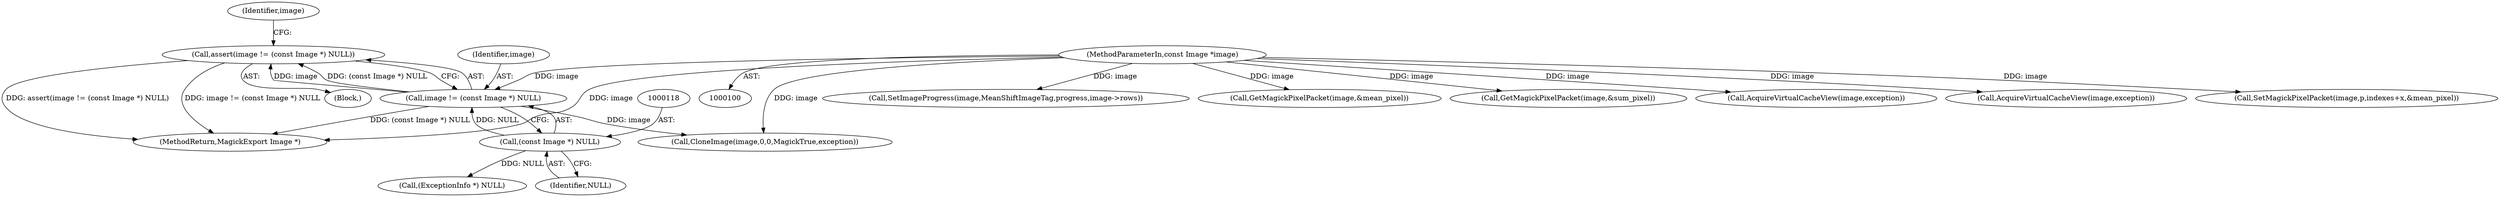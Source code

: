 digraph "0_ImageMagick6_b522d2d857d2f75b659936b59b0da9df1682c256@API" {
"1000114" [label="(Call,assert(image != (const Image *) NULL))"];
"1000115" [label="(Call,image != (const Image *) NULL)"];
"1000101" [label="(MethodParameterIn,const Image *image)"];
"1000117" [label="(Call,(const Image *) NULL)"];
"1000777" [label="(Call,SetImageProgress(image,MeanShiftImageTag,progress,image->rows))"];
"1000144" [label="(Call,(ExceptionInfo *) NULL)"];
"1000298" [label="(Call,GetMagickPixelPacket(image,&mean_pixel))"];
"1000106" [label="(Block,)"];
"1000350" [label="(Call,GetMagickPixelPacket(image,&sum_pixel))"];
"1000117" [label="(Call,(const Image *) NULL)"];
"1000205" [label="(Call,AcquireVirtualCacheView(image,exception))"];
"1000805" [label="(MethodReturn,MagickExport Image *)"];
"1000200" [label="(Call,AcquireVirtualCacheView(image,exception))"];
"1000302" [label="(Call,SetMagickPixelPacket(image,p,indexes+x,&mean_pixel))"];
"1000123" [label="(Identifier,image)"];
"1000119" [label="(Identifier,NULL)"];
"1000101" [label="(MethodParameterIn,const Image *image)"];
"1000116" [label="(Identifier,image)"];
"1000114" [label="(Call,assert(image != (const Image *) NULL))"];
"1000115" [label="(Call,image != (const Image *) NULL)"];
"1000155" [label="(Call,CloneImage(image,0,0,MagickTrue,exception))"];
"1000114" -> "1000106"  [label="AST: "];
"1000114" -> "1000115"  [label="CFG: "];
"1000115" -> "1000114"  [label="AST: "];
"1000123" -> "1000114"  [label="CFG: "];
"1000114" -> "1000805"  [label="DDG: assert(image != (const Image *) NULL)"];
"1000114" -> "1000805"  [label="DDG: image != (const Image *) NULL"];
"1000115" -> "1000114"  [label="DDG: image"];
"1000115" -> "1000114"  [label="DDG: (const Image *) NULL"];
"1000115" -> "1000117"  [label="CFG: "];
"1000116" -> "1000115"  [label="AST: "];
"1000117" -> "1000115"  [label="AST: "];
"1000115" -> "1000805"  [label="DDG: (const Image *) NULL"];
"1000101" -> "1000115"  [label="DDG: image"];
"1000117" -> "1000115"  [label="DDG: NULL"];
"1000115" -> "1000155"  [label="DDG: image"];
"1000101" -> "1000100"  [label="AST: "];
"1000101" -> "1000805"  [label="DDG: image"];
"1000101" -> "1000155"  [label="DDG: image"];
"1000101" -> "1000200"  [label="DDG: image"];
"1000101" -> "1000205"  [label="DDG: image"];
"1000101" -> "1000298"  [label="DDG: image"];
"1000101" -> "1000302"  [label="DDG: image"];
"1000101" -> "1000350"  [label="DDG: image"];
"1000101" -> "1000777"  [label="DDG: image"];
"1000117" -> "1000119"  [label="CFG: "];
"1000118" -> "1000117"  [label="AST: "];
"1000119" -> "1000117"  [label="AST: "];
"1000117" -> "1000144"  [label="DDG: NULL"];
}
